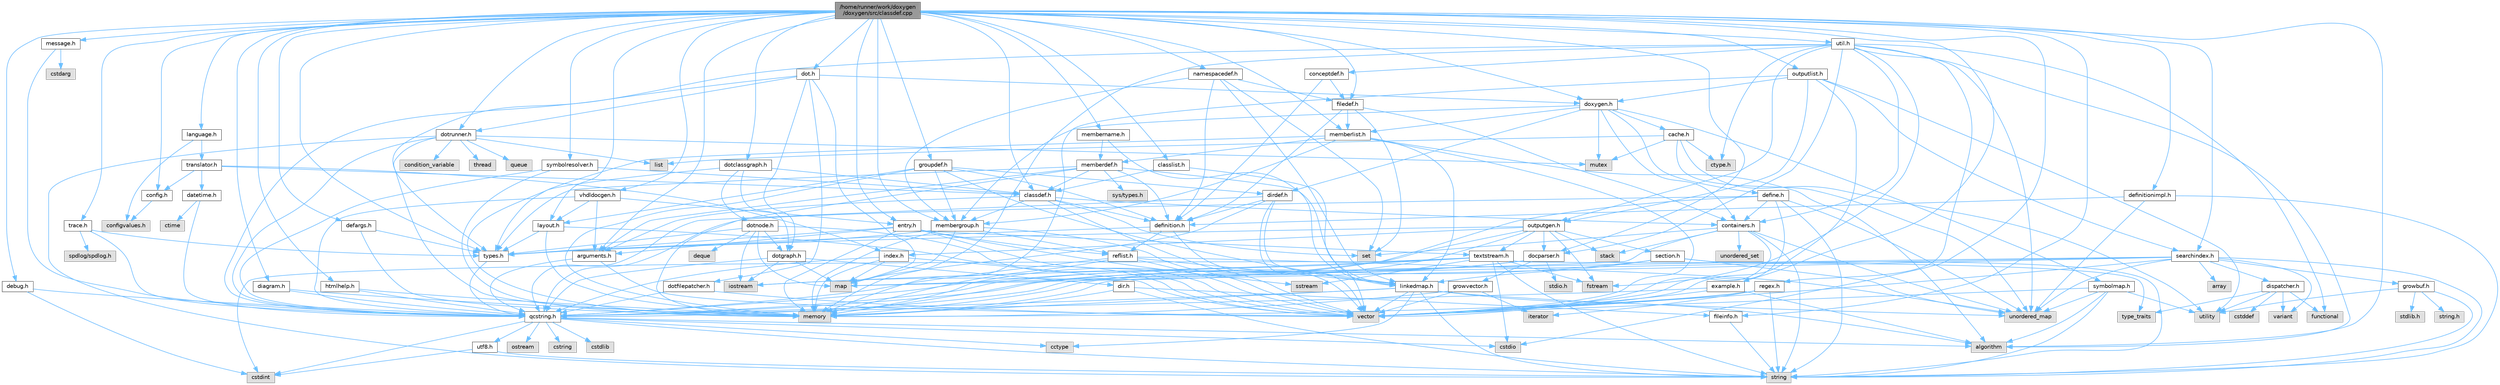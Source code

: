 digraph "/home/runner/work/doxygen/doxygen/src/classdef.cpp"
{
 // INTERACTIVE_SVG=YES
 // LATEX_PDF_SIZE
  bgcolor="transparent";
  edge [fontname=Helvetica,fontsize=10,labelfontname=Helvetica,labelfontsize=10];
  node [fontname=Helvetica,fontsize=10,shape=box,height=0.2,width=0.4];
  Node1 [label="/home/runner/work/doxygen\l/doxygen/src/classdef.cpp",height=0.2,width=0.4,color="gray40", fillcolor="grey60", style="filled", fontcolor="black",tooltip=" "];
  Node1 -> Node2 [color="steelblue1",style="solid"];
  Node2 [label="cstdio",height=0.2,width=0.4,color="grey60", fillcolor="#E0E0E0", style="filled",tooltip=" "];
  Node1 -> Node3 [color="steelblue1",style="solid"];
  Node3 [label="algorithm",height=0.2,width=0.4,color="grey60", fillcolor="#E0E0E0", style="filled",tooltip=" "];
  Node1 -> Node4 [color="steelblue1",style="solid"];
  Node4 [label="types.h",height=0.2,width=0.4,color="grey40", fillcolor="white", style="filled",URL="$d9/d49/types_8h.html",tooltip="This file contains a number of basic enums and types."];
  Node4 -> Node5 [color="steelblue1",style="solid"];
  Node5 [label="qcstring.h",height=0.2,width=0.4,color="grey40", fillcolor="white", style="filled",URL="$d7/d5c/qcstring_8h.html",tooltip=" "];
  Node5 -> Node6 [color="steelblue1",style="solid"];
  Node6 [label="string",height=0.2,width=0.4,color="grey60", fillcolor="#E0E0E0", style="filled",tooltip=" "];
  Node5 -> Node3 [color="steelblue1",style="solid"];
  Node5 -> Node7 [color="steelblue1",style="solid"];
  Node7 [label="cctype",height=0.2,width=0.4,color="grey60", fillcolor="#E0E0E0", style="filled",tooltip=" "];
  Node5 -> Node8 [color="steelblue1",style="solid"];
  Node8 [label="cstring",height=0.2,width=0.4,color="grey60", fillcolor="#E0E0E0", style="filled",tooltip=" "];
  Node5 -> Node2 [color="steelblue1",style="solid"];
  Node5 -> Node9 [color="steelblue1",style="solid"];
  Node9 [label="cstdlib",height=0.2,width=0.4,color="grey60", fillcolor="#E0E0E0", style="filled",tooltip=" "];
  Node5 -> Node10 [color="steelblue1",style="solid"];
  Node10 [label="cstdint",height=0.2,width=0.4,color="grey60", fillcolor="#E0E0E0", style="filled",tooltip=" "];
  Node5 -> Node11 [color="steelblue1",style="solid"];
  Node11 [label="ostream",height=0.2,width=0.4,color="grey60", fillcolor="#E0E0E0", style="filled",tooltip=" "];
  Node5 -> Node12 [color="steelblue1",style="solid"];
  Node12 [label="utf8.h",height=0.2,width=0.4,color="grey40", fillcolor="white", style="filled",URL="$db/d7c/utf8_8h.html",tooltip="Various UTF8 related helper functions."];
  Node12 -> Node10 [color="steelblue1",style="solid"];
  Node12 -> Node6 [color="steelblue1",style="solid"];
  Node1 -> Node13 [color="steelblue1",style="solid"];
  Node13 [label="classdef.h",height=0.2,width=0.4,color="grey40", fillcolor="white", style="filled",URL="$d1/da6/classdef_8h.html",tooltip=" "];
  Node13 -> Node14 [color="steelblue1",style="solid"];
  Node14 [label="vector",height=0.2,width=0.4,color="grey60", fillcolor="#E0E0E0", style="filled",tooltip=" "];
  Node13 -> Node15 [color="steelblue1",style="solid"];
  Node15 [label="set",height=0.2,width=0.4,color="grey60", fillcolor="#E0E0E0", style="filled",tooltip=" "];
  Node13 -> Node16 [color="steelblue1",style="solid"];
  Node16 [label="containers.h",height=0.2,width=0.4,color="grey40", fillcolor="white", style="filled",URL="$d5/d75/containers_8h.html",tooltip=" "];
  Node16 -> Node14 [color="steelblue1",style="solid"];
  Node16 -> Node6 [color="steelblue1",style="solid"];
  Node16 -> Node15 [color="steelblue1",style="solid"];
  Node16 -> Node17 [color="steelblue1",style="solid"];
  Node17 [label="map",height=0.2,width=0.4,color="grey60", fillcolor="#E0E0E0", style="filled",tooltip=" "];
  Node16 -> Node18 [color="steelblue1",style="solid"];
  Node18 [label="unordered_set",height=0.2,width=0.4,color="grey60", fillcolor="#E0E0E0", style="filled",tooltip=" "];
  Node16 -> Node19 [color="steelblue1",style="solid"];
  Node19 [label="unordered_map",height=0.2,width=0.4,color="grey60", fillcolor="#E0E0E0", style="filled",tooltip=" "];
  Node16 -> Node20 [color="steelblue1",style="solid"];
  Node20 [label="stack",height=0.2,width=0.4,color="grey60", fillcolor="#E0E0E0", style="filled",tooltip=" "];
  Node13 -> Node21 [color="steelblue1",style="solid"];
  Node21 [label="definition.h",height=0.2,width=0.4,color="grey40", fillcolor="white", style="filled",URL="$df/da1/definition_8h.html",tooltip=" "];
  Node21 -> Node14 [color="steelblue1",style="solid"];
  Node21 -> Node4 [color="steelblue1",style="solid"];
  Node21 -> Node22 [color="steelblue1",style="solid"];
  Node22 [label="reflist.h",height=0.2,width=0.4,color="grey40", fillcolor="white", style="filled",URL="$d1/d02/reflist_8h.html",tooltip=" "];
  Node22 -> Node14 [color="steelblue1",style="solid"];
  Node22 -> Node19 [color="steelblue1",style="solid"];
  Node22 -> Node23 [color="steelblue1",style="solid"];
  Node23 [label="memory",height=0.2,width=0.4,color="grey60", fillcolor="#E0E0E0", style="filled",tooltip=" "];
  Node22 -> Node5 [color="steelblue1",style="solid"];
  Node22 -> Node24 [color="steelblue1",style="solid"];
  Node24 [label="linkedmap.h",height=0.2,width=0.4,color="grey40", fillcolor="white", style="filled",URL="$da/de1/linkedmap_8h.html",tooltip=" "];
  Node24 -> Node19 [color="steelblue1",style="solid"];
  Node24 -> Node14 [color="steelblue1",style="solid"];
  Node24 -> Node23 [color="steelblue1",style="solid"];
  Node24 -> Node6 [color="steelblue1",style="solid"];
  Node24 -> Node3 [color="steelblue1",style="solid"];
  Node24 -> Node7 [color="steelblue1",style="solid"];
  Node24 -> Node5 [color="steelblue1",style="solid"];
  Node13 -> Node25 [color="steelblue1",style="solid"];
  Node25 [label="arguments.h",height=0.2,width=0.4,color="grey40", fillcolor="white", style="filled",URL="$df/d9b/arguments_8h.html",tooltip=" "];
  Node25 -> Node14 [color="steelblue1",style="solid"];
  Node25 -> Node5 [color="steelblue1",style="solid"];
  Node13 -> Node26 [color="steelblue1",style="solid"];
  Node26 [label="membergroup.h",height=0.2,width=0.4,color="grey40", fillcolor="white", style="filled",URL="$d9/d11/membergroup_8h.html",tooltip=" "];
  Node26 -> Node14 [color="steelblue1",style="solid"];
  Node26 -> Node17 [color="steelblue1",style="solid"];
  Node26 -> Node23 [color="steelblue1",style="solid"];
  Node26 -> Node4 [color="steelblue1",style="solid"];
  Node26 -> Node22 [color="steelblue1",style="solid"];
  Node1 -> Node27 [color="steelblue1",style="solid"];
  Node27 [label="classlist.h",height=0.2,width=0.4,color="grey40", fillcolor="white", style="filled",URL="$d2/df8/classlist_8h.html",tooltip=" "];
  Node27 -> Node24 [color="steelblue1",style="solid"];
  Node27 -> Node13 [color="steelblue1",style="solid"];
  Node1 -> Node28 [color="steelblue1",style="solid"];
  Node28 [label="entry.h",height=0.2,width=0.4,color="grey40", fillcolor="white", style="filled",URL="$d1/dc6/entry_8h.html",tooltip=" "];
  Node28 -> Node14 [color="steelblue1",style="solid"];
  Node28 -> Node23 [color="steelblue1",style="solid"];
  Node28 -> Node29 [color="steelblue1",style="solid"];
  Node29 [label="sstream",height=0.2,width=0.4,color="grey60", fillcolor="#E0E0E0", style="filled",tooltip=" "];
  Node28 -> Node4 [color="steelblue1",style="solid"];
  Node28 -> Node25 [color="steelblue1",style="solid"];
  Node28 -> Node22 [color="steelblue1",style="solid"];
  Node28 -> Node30 [color="steelblue1",style="solid"];
  Node30 [label="textstream.h",height=0.2,width=0.4,color="grey40", fillcolor="white", style="filled",URL="$d4/d7d/textstream_8h.html",tooltip=" "];
  Node30 -> Node6 [color="steelblue1",style="solid"];
  Node30 -> Node31 [color="steelblue1",style="solid"];
  Node31 [label="iostream",height=0.2,width=0.4,color="grey60", fillcolor="#E0E0E0", style="filled",tooltip=" "];
  Node30 -> Node29 [color="steelblue1",style="solid"];
  Node30 -> Node10 [color="steelblue1",style="solid"];
  Node30 -> Node2 [color="steelblue1",style="solid"];
  Node30 -> Node32 [color="steelblue1",style="solid"];
  Node32 [label="fstream",height=0.2,width=0.4,color="grey60", fillcolor="#E0E0E0", style="filled",tooltip=" "];
  Node30 -> Node33 [color="steelblue1",style="solid"];
  Node33 [label="type_traits",height=0.2,width=0.4,color="grey60", fillcolor="#E0E0E0", style="filled",tooltip=" "];
  Node30 -> Node5 [color="steelblue1",style="solid"];
  Node1 -> Node34 [color="steelblue1",style="solid"];
  Node34 [label="doxygen.h",height=0.2,width=0.4,color="grey40", fillcolor="white", style="filled",URL="$d1/da1/doxygen_8h.html",tooltip=" "];
  Node34 -> Node35 [color="steelblue1",style="solid"];
  Node35 [label="mutex",height=0.2,width=0.4,color="grey60", fillcolor="#E0E0E0", style="filled",tooltip=" "];
  Node34 -> Node16 [color="steelblue1",style="solid"];
  Node34 -> Node26 [color="steelblue1",style="solid"];
  Node34 -> Node36 [color="steelblue1",style="solid"];
  Node36 [label="dirdef.h",height=0.2,width=0.4,color="grey40", fillcolor="white", style="filled",URL="$d6/d15/dirdef_8h.html",tooltip=" "];
  Node36 -> Node14 [color="steelblue1",style="solid"];
  Node36 -> Node17 [color="steelblue1",style="solid"];
  Node36 -> Node5 [color="steelblue1",style="solid"];
  Node36 -> Node24 [color="steelblue1",style="solid"];
  Node36 -> Node21 [color="steelblue1",style="solid"];
  Node34 -> Node37 [color="steelblue1",style="solid"];
  Node37 [label="memberlist.h",height=0.2,width=0.4,color="grey40", fillcolor="white", style="filled",URL="$dd/d78/memberlist_8h.html",tooltip=" "];
  Node37 -> Node14 [color="steelblue1",style="solid"];
  Node37 -> Node3 [color="steelblue1",style="solid"];
  Node37 -> Node38 [color="steelblue1",style="solid"];
  Node38 [label="memberdef.h",height=0.2,width=0.4,color="grey40", fillcolor="white", style="filled",URL="$d4/d46/memberdef_8h.html",tooltip=" "];
  Node38 -> Node14 [color="steelblue1",style="solid"];
  Node38 -> Node23 [color="steelblue1",style="solid"];
  Node38 -> Node39 [color="steelblue1",style="solid"];
  Node39 [label="sys/types.h",height=0.2,width=0.4,color="grey60", fillcolor="#E0E0E0", style="filled",tooltip=" "];
  Node38 -> Node4 [color="steelblue1",style="solid"];
  Node38 -> Node21 [color="steelblue1",style="solid"];
  Node38 -> Node25 [color="steelblue1",style="solid"];
  Node38 -> Node13 [color="steelblue1",style="solid"];
  Node37 -> Node24 [color="steelblue1",style="solid"];
  Node37 -> Node4 [color="steelblue1",style="solid"];
  Node37 -> Node26 [color="steelblue1",style="solid"];
  Node34 -> Node40 [color="steelblue1",style="solid"];
  Node40 [label="define.h",height=0.2,width=0.4,color="grey40", fillcolor="white", style="filled",URL="$df/d67/define_8h.html",tooltip=" "];
  Node40 -> Node14 [color="steelblue1",style="solid"];
  Node40 -> Node23 [color="steelblue1",style="solid"];
  Node40 -> Node6 [color="steelblue1",style="solid"];
  Node40 -> Node19 [color="steelblue1",style="solid"];
  Node40 -> Node5 [color="steelblue1",style="solid"];
  Node40 -> Node16 [color="steelblue1",style="solid"];
  Node34 -> Node41 [color="steelblue1",style="solid"];
  Node41 [label="cache.h",height=0.2,width=0.4,color="grey40", fillcolor="white", style="filled",URL="$d3/d26/cache_8h.html",tooltip=" "];
  Node41 -> Node42 [color="steelblue1",style="solid"];
  Node42 [label="list",height=0.2,width=0.4,color="grey60", fillcolor="#E0E0E0", style="filled",tooltip=" "];
  Node41 -> Node19 [color="steelblue1",style="solid"];
  Node41 -> Node35 [color="steelblue1",style="solid"];
  Node41 -> Node43 [color="steelblue1",style="solid"];
  Node43 [label="utility",height=0.2,width=0.4,color="grey60", fillcolor="#E0E0E0", style="filled",tooltip=" "];
  Node41 -> Node44 [color="steelblue1",style="solid"];
  Node44 [label="ctype.h",height=0.2,width=0.4,color="grey60", fillcolor="#E0E0E0", style="filled",tooltip=" "];
  Node34 -> Node45 [color="steelblue1",style="solid"];
  Node45 [label="symbolmap.h",height=0.2,width=0.4,color="grey40", fillcolor="white", style="filled",URL="$d7/ddd/symbolmap_8h.html",tooltip=" "];
  Node45 -> Node3 [color="steelblue1",style="solid"];
  Node45 -> Node19 [color="steelblue1",style="solid"];
  Node45 -> Node14 [color="steelblue1",style="solid"];
  Node45 -> Node6 [color="steelblue1",style="solid"];
  Node45 -> Node43 [color="steelblue1",style="solid"];
  Node1 -> Node46 [color="steelblue1",style="solid"];
  Node46 [label="membername.h",height=0.2,width=0.4,color="grey40", fillcolor="white", style="filled",URL="$d7/dfc/membername_8h.html",tooltip=" "];
  Node46 -> Node38 [color="steelblue1",style="solid"];
  Node46 -> Node24 [color="steelblue1",style="solid"];
  Node1 -> Node47 [color="steelblue1",style="solid"];
  Node47 [label="message.h",height=0.2,width=0.4,color="grey40", fillcolor="white", style="filled",URL="$d2/d0d/message_8h.html",tooltip=" "];
  Node47 -> Node48 [color="steelblue1",style="solid"];
  Node48 [label="cstdarg",height=0.2,width=0.4,color="grey60", fillcolor="#E0E0E0", style="filled",tooltip=" "];
  Node47 -> Node5 [color="steelblue1",style="solid"];
  Node1 -> Node49 [color="steelblue1",style="solid"];
  Node49 [label="config.h",height=0.2,width=0.4,color="grey40", fillcolor="white", style="filled",URL="$db/d16/config_8h.html",tooltip=" "];
  Node49 -> Node50 [color="steelblue1",style="solid"];
  Node50 [label="configvalues.h",height=0.2,width=0.4,color="grey60", fillcolor="#E0E0E0", style="filled",tooltip=" "];
  Node1 -> Node51 [color="steelblue1",style="solid"];
  Node51 [label="util.h",height=0.2,width=0.4,color="grey40", fillcolor="white", style="filled",URL="$d8/d3c/util_8h.html",tooltip="A bunch of utility functions."];
  Node51 -> Node23 [color="steelblue1",style="solid"];
  Node51 -> Node19 [color="steelblue1",style="solid"];
  Node51 -> Node3 [color="steelblue1",style="solid"];
  Node51 -> Node52 [color="steelblue1",style="solid"];
  Node52 [label="functional",height=0.2,width=0.4,color="grey60", fillcolor="#E0E0E0", style="filled",tooltip=" "];
  Node51 -> Node32 [color="steelblue1",style="solid"];
  Node51 -> Node44 [color="steelblue1",style="solid"];
  Node51 -> Node4 [color="steelblue1",style="solid"];
  Node51 -> Node53 [color="steelblue1",style="solid"];
  Node53 [label="docparser.h",height=0.2,width=0.4,color="grey40", fillcolor="white", style="filled",URL="$de/d9c/docparser_8h.html",tooltip=" "];
  Node53 -> Node54 [color="steelblue1",style="solid"];
  Node54 [label="stdio.h",height=0.2,width=0.4,color="grey60", fillcolor="#E0E0E0", style="filled",tooltip=" "];
  Node53 -> Node23 [color="steelblue1",style="solid"];
  Node53 -> Node5 [color="steelblue1",style="solid"];
  Node53 -> Node55 [color="steelblue1",style="solid"];
  Node55 [label="growvector.h",height=0.2,width=0.4,color="grey40", fillcolor="white", style="filled",URL="$d7/d50/growvector_8h.html",tooltip=" "];
  Node55 -> Node14 [color="steelblue1",style="solid"];
  Node55 -> Node23 [color="steelblue1",style="solid"];
  Node55 -> Node56 [color="steelblue1",style="solid"];
  Node56 [label="iterator",height=0.2,width=0.4,color="grey60", fillcolor="#E0E0E0", style="filled",tooltip=" "];
  Node51 -> Node16 [color="steelblue1",style="solid"];
  Node51 -> Node57 [color="steelblue1",style="solid"];
  Node57 [label="outputgen.h",height=0.2,width=0.4,color="grey40", fillcolor="white", style="filled",URL="$df/d06/outputgen_8h.html",tooltip=" "];
  Node57 -> Node23 [color="steelblue1",style="solid"];
  Node57 -> Node20 [color="steelblue1",style="solid"];
  Node57 -> Node31 [color="steelblue1",style="solid"];
  Node57 -> Node32 [color="steelblue1",style="solid"];
  Node57 -> Node4 [color="steelblue1",style="solid"];
  Node57 -> Node58 [color="steelblue1",style="solid"];
  Node58 [label="index.h",height=0.2,width=0.4,color="grey40", fillcolor="white", style="filled",URL="$d1/db5/index_8h.html",tooltip=" "];
  Node58 -> Node23 [color="steelblue1",style="solid"];
  Node58 -> Node14 [color="steelblue1",style="solid"];
  Node58 -> Node17 [color="steelblue1",style="solid"];
  Node58 -> Node5 [color="steelblue1",style="solid"];
  Node57 -> Node59 [color="steelblue1",style="solid"];
  Node59 [label="section.h",height=0.2,width=0.4,color="grey40", fillcolor="white", style="filled",URL="$d1/d2a/section_8h.html",tooltip=" "];
  Node59 -> Node6 [color="steelblue1",style="solid"];
  Node59 -> Node19 [color="steelblue1",style="solid"];
  Node59 -> Node5 [color="steelblue1",style="solid"];
  Node59 -> Node24 [color="steelblue1",style="solid"];
  Node57 -> Node30 [color="steelblue1",style="solid"];
  Node57 -> Node53 [color="steelblue1",style="solid"];
  Node51 -> Node60 [color="steelblue1",style="solid"];
  Node60 [label="regex.h",height=0.2,width=0.4,color="grey40", fillcolor="white", style="filled",URL="$d1/d21/regex_8h.html",tooltip=" "];
  Node60 -> Node23 [color="steelblue1",style="solid"];
  Node60 -> Node6 [color="steelblue1",style="solid"];
  Node60 -> Node14 [color="steelblue1",style="solid"];
  Node60 -> Node56 [color="steelblue1",style="solid"];
  Node51 -> Node61 [color="steelblue1",style="solid"];
  Node61 [label="conceptdef.h",height=0.2,width=0.4,color="grey40", fillcolor="white", style="filled",URL="$da/df1/conceptdef_8h.html",tooltip=" "];
  Node61 -> Node21 [color="steelblue1",style="solid"];
  Node61 -> Node62 [color="steelblue1",style="solid"];
  Node62 [label="filedef.h",height=0.2,width=0.4,color="grey40", fillcolor="white", style="filled",URL="$d4/d3a/filedef_8h.html",tooltip=" "];
  Node62 -> Node15 [color="steelblue1",style="solid"];
  Node62 -> Node21 [color="steelblue1",style="solid"];
  Node62 -> Node37 [color="steelblue1",style="solid"];
  Node62 -> Node16 [color="steelblue1",style="solid"];
  Node1 -> Node63 [color="steelblue1",style="solid"];
  Node63 [label="diagram.h",height=0.2,width=0.4,color="grey40", fillcolor="white", style="filled",URL="$d9/d1b/diagram_8h.html",tooltip=" "];
  Node63 -> Node23 [color="steelblue1",style="solid"];
  Node63 -> Node5 [color="steelblue1",style="solid"];
  Node1 -> Node64 [color="steelblue1",style="solid"];
  Node64 [label="language.h",height=0.2,width=0.4,color="grey40", fillcolor="white", style="filled",URL="$d8/dce/language_8h.html",tooltip=" "];
  Node64 -> Node65 [color="steelblue1",style="solid"];
  Node65 [label="translator.h",height=0.2,width=0.4,color="grey40", fillcolor="white", style="filled",URL="$d9/df1/translator_8h.html",tooltip=" "];
  Node65 -> Node13 [color="steelblue1",style="solid"];
  Node65 -> Node49 [color="steelblue1",style="solid"];
  Node65 -> Node66 [color="steelblue1",style="solid"];
  Node66 [label="datetime.h",height=0.2,width=0.4,color="grey40", fillcolor="white", style="filled",URL="$de/d1b/datetime_8h.html",tooltip=" "];
  Node66 -> Node67 [color="steelblue1",style="solid"];
  Node67 [label="ctime",height=0.2,width=0.4,color="grey60", fillcolor="#E0E0E0", style="filled",tooltip=" "];
  Node66 -> Node5 [color="steelblue1",style="solid"];
  Node65 -> Node58 [color="steelblue1",style="solid"];
  Node64 -> Node50 [color="steelblue1",style="solid"];
  Node1 -> Node68 [color="steelblue1",style="solid"];
  Node68 [label="htmlhelp.h",height=0.2,width=0.4,color="grey40", fillcolor="white", style="filled",URL="$d8/dc3/htmlhelp_8h.html",tooltip=" "];
  Node68 -> Node23 [color="steelblue1",style="solid"];
  Node68 -> Node5 [color="steelblue1",style="solid"];
  Node1 -> Node69 [color="steelblue1",style="solid"];
  Node69 [label="example.h",height=0.2,width=0.4,color="grey40", fillcolor="white", style="filled",URL="$df/d24/example_8h.html",tooltip=" "];
  Node69 -> Node3 [color="steelblue1",style="solid"];
  Node69 -> Node14 [color="steelblue1",style="solid"];
  Node69 -> Node5 [color="steelblue1",style="solid"];
  Node1 -> Node70 [color="steelblue1",style="solid"];
  Node70 [label="outputlist.h",height=0.2,width=0.4,color="grey40", fillcolor="white", style="filled",URL="$d2/db9/outputlist_8h.html",tooltip=" "];
  Node70 -> Node43 [color="steelblue1",style="solid"];
  Node70 -> Node14 [color="steelblue1",style="solid"];
  Node70 -> Node23 [color="steelblue1",style="solid"];
  Node70 -> Node57 [color="steelblue1",style="solid"];
  Node70 -> Node71 [color="steelblue1",style="solid"];
  Node71 [label="searchindex.h",height=0.2,width=0.4,color="grey40", fillcolor="white", style="filled",URL="$de/d07/searchindex_8h.html",tooltip="Web server based search engine."];
  Node71 -> Node23 [color="steelblue1",style="solid"];
  Node71 -> Node14 [color="steelblue1",style="solid"];
  Node71 -> Node17 [color="steelblue1",style="solid"];
  Node71 -> Node19 [color="steelblue1",style="solid"];
  Node71 -> Node6 [color="steelblue1",style="solid"];
  Node71 -> Node72 [color="steelblue1",style="solid"];
  Node72 [label="array",height=0.2,width=0.4,color="grey60", fillcolor="#E0E0E0", style="filled",tooltip=" "];
  Node71 -> Node73 [color="steelblue1",style="solid"];
  Node73 [label="variant",height=0.2,width=0.4,color="grey60", fillcolor="#E0E0E0", style="filled",tooltip=" "];
  Node71 -> Node5 [color="steelblue1",style="solid"];
  Node71 -> Node74 [color="steelblue1",style="solid"];
  Node74 [label="growbuf.h",height=0.2,width=0.4,color="grey40", fillcolor="white", style="filled",URL="$dd/d72/growbuf_8h.html",tooltip=" "];
  Node74 -> Node43 [color="steelblue1",style="solid"];
  Node74 -> Node75 [color="steelblue1",style="solid"];
  Node75 [label="stdlib.h",height=0.2,width=0.4,color="grey60", fillcolor="#E0E0E0", style="filled",tooltip=" "];
  Node74 -> Node76 [color="steelblue1",style="solid"];
  Node76 [label="string.h",height=0.2,width=0.4,color="grey60", fillcolor="#E0E0E0", style="filled",tooltip=" "];
  Node74 -> Node6 [color="steelblue1",style="solid"];
  Node71 -> Node77 [color="steelblue1",style="solid"];
  Node77 [label="dispatcher.h",height=0.2,width=0.4,color="grey40", fillcolor="white", style="filled",URL="$da/d73/dispatcher_8h.html",tooltip=" "];
  Node77 -> Node78 [color="steelblue1",style="solid"];
  Node78 [label="cstddef",height=0.2,width=0.4,color="grey60", fillcolor="#E0E0E0", style="filled",tooltip=" "];
  Node77 -> Node43 [color="steelblue1",style="solid"];
  Node77 -> Node52 [color="steelblue1",style="solid"];
  Node77 -> Node73 [color="steelblue1",style="solid"];
  Node77 -> Node33 [color="steelblue1",style="solid"];
  Node70 -> Node34 [color="steelblue1",style="solid"];
  Node1 -> Node79 [color="steelblue1",style="solid"];
  Node79 [label="dot.h",height=0.2,width=0.4,color="grey40", fillcolor="white", style="filled",URL="$d6/d4a/dot_8h.html",tooltip=" "];
  Node79 -> Node17 [color="steelblue1",style="solid"];
  Node79 -> Node5 [color="steelblue1",style="solid"];
  Node79 -> Node80 [color="steelblue1",style="solid"];
  Node80 [label="dotgraph.h",height=0.2,width=0.4,color="grey40", fillcolor="white", style="filled",URL="$d0/daa/dotgraph_8h.html",tooltip=" "];
  Node80 -> Node31 [color="steelblue1",style="solid"];
  Node80 -> Node17 [color="steelblue1",style="solid"];
  Node80 -> Node5 [color="steelblue1",style="solid"];
  Node80 -> Node81 [color="steelblue1",style="solid"];
  Node81 [label="dir.h",height=0.2,width=0.4,color="grey40", fillcolor="white", style="filled",URL="$df/d9c/dir_8h.html",tooltip=" "];
  Node81 -> Node6 [color="steelblue1",style="solid"];
  Node81 -> Node23 [color="steelblue1",style="solid"];
  Node81 -> Node82 [color="steelblue1",style="solid"];
  Node82 [label="fileinfo.h",height=0.2,width=0.4,color="grey40", fillcolor="white", style="filled",URL="$df/d45/fileinfo_8h.html",tooltip=" "];
  Node82 -> Node6 [color="steelblue1",style="solid"];
  Node79 -> Node83 [color="steelblue1",style="solid"];
  Node83 [label="dotfilepatcher.h",height=0.2,width=0.4,color="grey40", fillcolor="white", style="filled",URL="$d3/d38/dotfilepatcher_8h.html",tooltip=" "];
  Node83 -> Node14 [color="steelblue1",style="solid"];
  Node83 -> Node5 [color="steelblue1",style="solid"];
  Node79 -> Node84 [color="steelblue1",style="solid"];
  Node84 [label="dotrunner.h",height=0.2,width=0.4,color="grey40", fillcolor="white", style="filled",URL="$d2/dd1/dotrunner_8h.html",tooltip=" "];
  Node84 -> Node6 [color="steelblue1",style="solid"];
  Node84 -> Node85 [color="steelblue1",style="solid"];
  Node85 [label="thread",height=0.2,width=0.4,color="grey60", fillcolor="#E0E0E0", style="filled",tooltip=" "];
  Node84 -> Node42 [color="steelblue1",style="solid"];
  Node84 -> Node86 [color="steelblue1",style="solid"];
  Node86 [label="queue",height=0.2,width=0.4,color="grey60", fillcolor="#E0E0E0", style="filled",tooltip=" "];
  Node84 -> Node35 [color="steelblue1",style="solid"];
  Node84 -> Node87 [color="steelblue1",style="solid"];
  Node87 [label="condition_variable",height=0.2,width=0.4,color="grey60", fillcolor="#E0E0E0", style="filled",tooltip=" "];
  Node84 -> Node23 [color="steelblue1",style="solid"];
  Node84 -> Node5 [color="steelblue1",style="solid"];
  Node79 -> Node34 [color="steelblue1",style="solid"];
  Node1 -> Node88 [color="steelblue1",style="solid"];
  Node88 [label="dotclassgraph.h",height=0.2,width=0.4,color="grey40", fillcolor="white", style="filled",URL="$d5/d04/dotclassgraph_8h.html",tooltip=" "];
  Node88 -> Node23 [color="steelblue1",style="solid"];
  Node88 -> Node13 [color="steelblue1",style="solid"];
  Node88 -> Node89 [color="steelblue1",style="solid"];
  Node89 [label="dotnode.h",height=0.2,width=0.4,color="grey40", fillcolor="white", style="filled",URL="$d8/d3b/dotnode_8h.html",tooltip=" "];
  Node89 -> Node14 [color="steelblue1",style="solid"];
  Node89 -> Node17 [color="steelblue1",style="solid"];
  Node89 -> Node90 [color="steelblue1",style="solid"];
  Node90 [label="deque",height=0.2,width=0.4,color="grey60", fillcolor="#E0E0E0", style="filled",tooltip=" "];
  Node89 -> Node31 [color="steelblue1",style="solid"];
  Node89 -> Node4 [color="steelblue1",style="solid"];
  Node89 -> Node80 [color="steelblue1",style="solid"];
  Node88 -> Node80 [color="steelblue1",style="solid"];
  Node1 -> Node84 [color="steelblue1",style="solid"];
  Node1 -> Node91 [color="steelblue1",style="solid"];
  Node91 [label="defargs.h",height=0.2,width=0.4,color="grey40", fillcolor="white", style="filled",URL="$d8/d65/defargs_8h.html",tooltip=" "];
  Node91 -> Node4 [color="steelblue1",style="solid"];
  Node91 -> Node23 [color="steelblue1",style="solid"];
  Node1 -> Node92 [color="steelblue1",style="solid"];
  Node92 [label="debug.h",height=0.2,width=0.4,color="grey40", fillcolor="white", style="filled",URL="$db/d16/debug_8h.html",tooltip=" "];
  Node92 -> Node10 [color="steelblue1",style="solid"];
  Node92 -> Node5 [color="steelblue1",style="solid"];
  Node1 -> Node53 [color="steelblue1",style="solid"];
  Node1 -> Node71 [color="steelblue1",style="solid"];
  Node1 -> Node93 [color="steelblue1",style="solid"];
  Node93 [label="vhdldocgen.h",height=0.2,width=0.4,color="grey40", fillcolor="white", style="filled",URL="$dd/dec/vhdldocgen_8h.html",tooltip=" "];
  Node93 -> Node5 [color="steelblue1",style="solid"];
  Node93 -> Node94 [color="steelblue1",style="solid"];
  Node94 [label="layout.h",height=0.2,width=0.4,color="grey40", fillcolor="white", style="filled",URL="$db/d51/layout_8h.html",tooltip=" "];
  Node94 -> Node23 [color="steelblue1",style="solid"];
  Node94 -> Node14 [color="steelblue1",style="solid"];
  Node94 -> Node4 [color="steelblue1",style="solid"];
  Node93 -> Node25 [color="steelblue1",style="solid"];
  Node93 -> Node28 [color="steelblue1",style="solid"];
  Node1 -> Node94 [color="steelblue1",style="solid"];
  Node1 -> Node25 [color="steelblue1",style="solid"];
  Node1 -> Node37 [color="steelblue1",style="solid"];
  Node1 -> Node95 [color="steelblue1",style="solid"];
  Node95 [label="groupdef.h",height=0.2,width=0.4,color="grey40", fillcolor="white", style="filled",URL="$d1/de6/groupdef_8h.html",tooltip=" "];
  Node95 -> Node23 [color="steelblue1",style="solid"];
  Node95 -> Node21 [color="steelblue1",style="solid"];
  Node95 -> Node36 [color="steelblue1",style="solid"];
  Node95 -> Node94 [color="steelblue1",style="solid"];
  Node95 -> Node26 [color="steelblue1",style="solid"];
  Node95 -> Node24 [color="steelblue1",style="solid"];
  Node1 -> Node62 [color="steelblue1",style="solid"];
  Node1 -> Node96 [color="steelblue1",style="solid"];
  Node96 [label="namespacedef.h",height=0.2,width=0.4,color="grey40", fillcolor="white", style="filled",URL="$d7/d97/namespacedef_8h.html",tooltip=" "];
  Node96 -> Node15 [color="steelblue1",style="solid"];
  Node96 -> Node21 [color="steelblue1",style="solid"];
  Node96 -> Node62 [color="steelblue1",style="solid"];
  Node96 -> Node24 [color="steelblue1",style="solid"];
  Node96 -> Node26 [color="steelblue1",style="solid"];
  Node1 -> Node26 [color="steelblue1",style="solid"];
  Node1 -> Node97 [color="steelblue1",style="solid"];
  Node97 [label="definitionimpl.h",height=0.2,width=0.4,color="grey40", fillcolor="white", style="filled",URL="$d2/dab/definitionimpl_8h.html",tooltip=" "];
  Node97 -> Node19 [color="steelblue1",style="solid"];
  Node97 -> Node6 [color="steelblue1",style="solid"];
  Node97 -> Node21 [color="steelblue1",style="solid"];
  Node1 -> Node98 [color="steelblue1",style="solid"];
  Node98 [label="symbolresolver.h",height=0.2,width=0.4,color="grey40", fillcolor="white", style="filled",URL="$d9/db2/symbolresolver_8h.html",tooltip=" "];
  Node98 -> Node23 [color="steelblue1",style="solid"];
  Node98 -> Node5 [color="steelblue1",style="solid"];
  Node98 -> Node13 [color="steelblue1",style="solid"];
  Node1 -> Node82 [color="steelblue1",style="solid"];
  Node1 -> Node99 [color="steelblue1",style="solid"];
  Node99 [label="trace.h",height=0.2,width=0.4,color="grey40", fillcolor="white", style="filled",URL="$d1/d1b/trace_8h.html",tooltip=" "];
  Node99 -> Node4 [color="steelblue1",style="solid"];
  Node99 -> Node5 [color="steelblue1",style="solid"];
  Node99 -> Node100 [color="steelblue1",style="solid"];
  Node100 [label="spdlog/spdlog.h",height=0.2,width=0.4,color="grey60", fillcolor="#E0E0E0", style="filled",tooltip=" "];
}
